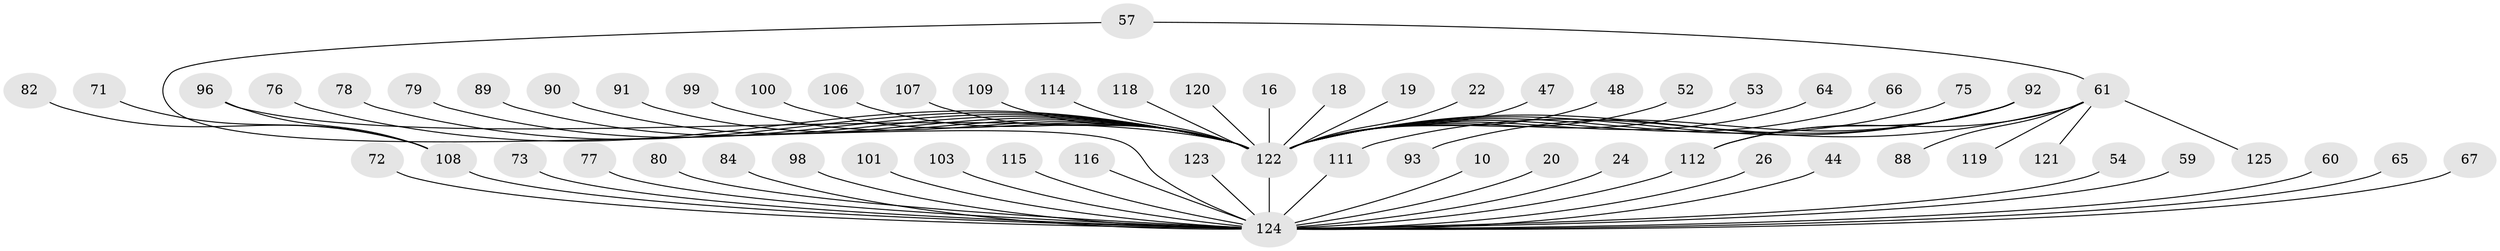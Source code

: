 // original degree distribution, {32: 0.008, 20: 0.016, 3: 0.128, 6: 0.024, 2: 0.216, 1: 0.512, 5: 0.016, 17: 0.008, 4: 0.064, 7: 0.008}
// Generated by graph-tools (version 1.1) at 2025/48/03/09/25 04:48:05]
// undirected, 62 vertices, 66 edges
graph export_dot {
graph [start="1"]
  node [color=gray90,style=filled];
  10;
  16;
  18;
  19;
  20 [super="+3+7"];
  22;
  24;
  26;
  44;
  47;
  48;
  52;
  53;
  54;
  57;
  59;
  60;
  61 [super="+36+46"];
  64;
  65;
  66;
  67;
  71;
  72;
  73;
  75;
  76;
  77 [super="+58+70+74"];
  78;
  79;
  80;
  82;
  84;
  88;
  89;
  90;
  91;
  92 [super="+37"];
  93;
  96;
  98 [super="+56"];
  99;
  100;
  101;
  103;
  106 [super="+39+41"];
  107;
  108 [super="+105"];
  109;
  111 [super="+102+69"];
  112 [super="+62+86"];
  114;
  115 [super="+49"];
  116;
  118 [super="+104+110+117"];
  119;
  120;
  121;
  122 [super="+32+63+113+23+25+27+50+9"];
  123;
  124 [super="+68+11+42"];
  125 [super="+95"];
  10 -- 124;
  16 -- 122;
  18 -- 122;
  19 -- 122;
  20 -- 124;
  22 -- 122;
  24 -- 124;
  26 -- 124;
  44 -- 124;
  47 -- 122;
  48 -- 122;
  52 -- 122;
  53 -- 122;
  54 -- 124;
  57 -- 61;
  57 -- 124;
  59 -- 124;
  60 -- 124;
  61 -- 121;
  61 -- 88;
  61 -- 119;
  61 -- 112;
  61 -- 122 [weight=6];
  61 -- 125;
  64 -- 122;
  65 -- 124;
  66 -- 122;
  67 -- 124;
  71 -- 108;
  72 -- 124;
  73 -- 124;
  75 -- 122;
  76 -- 122;
  77 -- 124;
  78 -- 122;
  79 -- 122;
  80 -- 124;
  82 -- 108;
  84 -- 124;
  89 -- 122;
  90 -- 122;
  91 -- 122;
  92 -- 93;
  92 -- 112;
  92 -- 111;
  92 -- 122 [weight=3];
  96 -- 108;
  96 -- 122;
  98 -- 124;
  99 -- 122 [weight=2];
  100 -- 122 [weight=2];
  101 -- 124;
  103 -- 124;
  106 -- 122;
  107 -- 122;
  108 -- 124 [weight=3];
  109 -- 122;
  111 -- 124 [weight=2];
  112 -- 124;
  114 -- 122;
  115 -- 124;
  116 -- 124;
  118 -- 122 [weight=2];
  120 -- 122;
  122 -- 124 [weight=15];
  123 -- 124;
}
